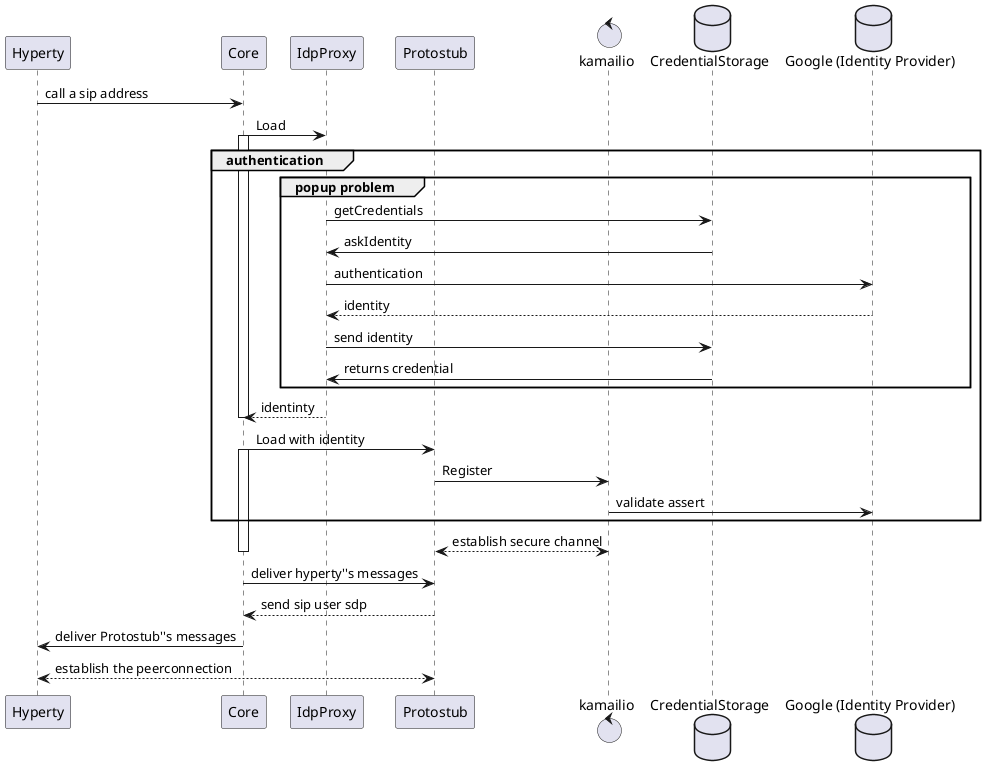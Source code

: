 @startuml

participant Hyperty
participant Core
participant IdpProxy
participant Protostub
control kamailio
database CredentialStorage
database "Google (Identity Provider)"

Hyperty -> Core: call a sip address

Core -> IdpProxy: Load
group authentication
activate Core
group popup problem
IdpProxy -> "CredentialStorage": getCredentials
IdpProxy <- "CredentialStorage": askIdentity
IdpProxy -> "Google (Identity Provider)": authentication
IdpProxy <--"Google (Identity Provider)" : identity
IdpProxy -> "CredentialStorage": send identity
IdpProxy <- "CredentialStorage": returns credential
end
Core <-- IdpProxy: identinty
deactivate Core

Core -> Protostub: Load with identity
activate Core
Protostub -> kamailio : Register
"Google (Identity Provider)" <- kamailio: validate assert
end
Protostub <--> kamailio: establish secure channel
deactivate Core

Core -> Protostub: deliver hyperty''s messages
Protostub --> Core: send sip user sdp
Core -> Hyperty: deliver Protostub''s messages

Hyperty <--> Protostub: establish the peerconnection

@enduml
